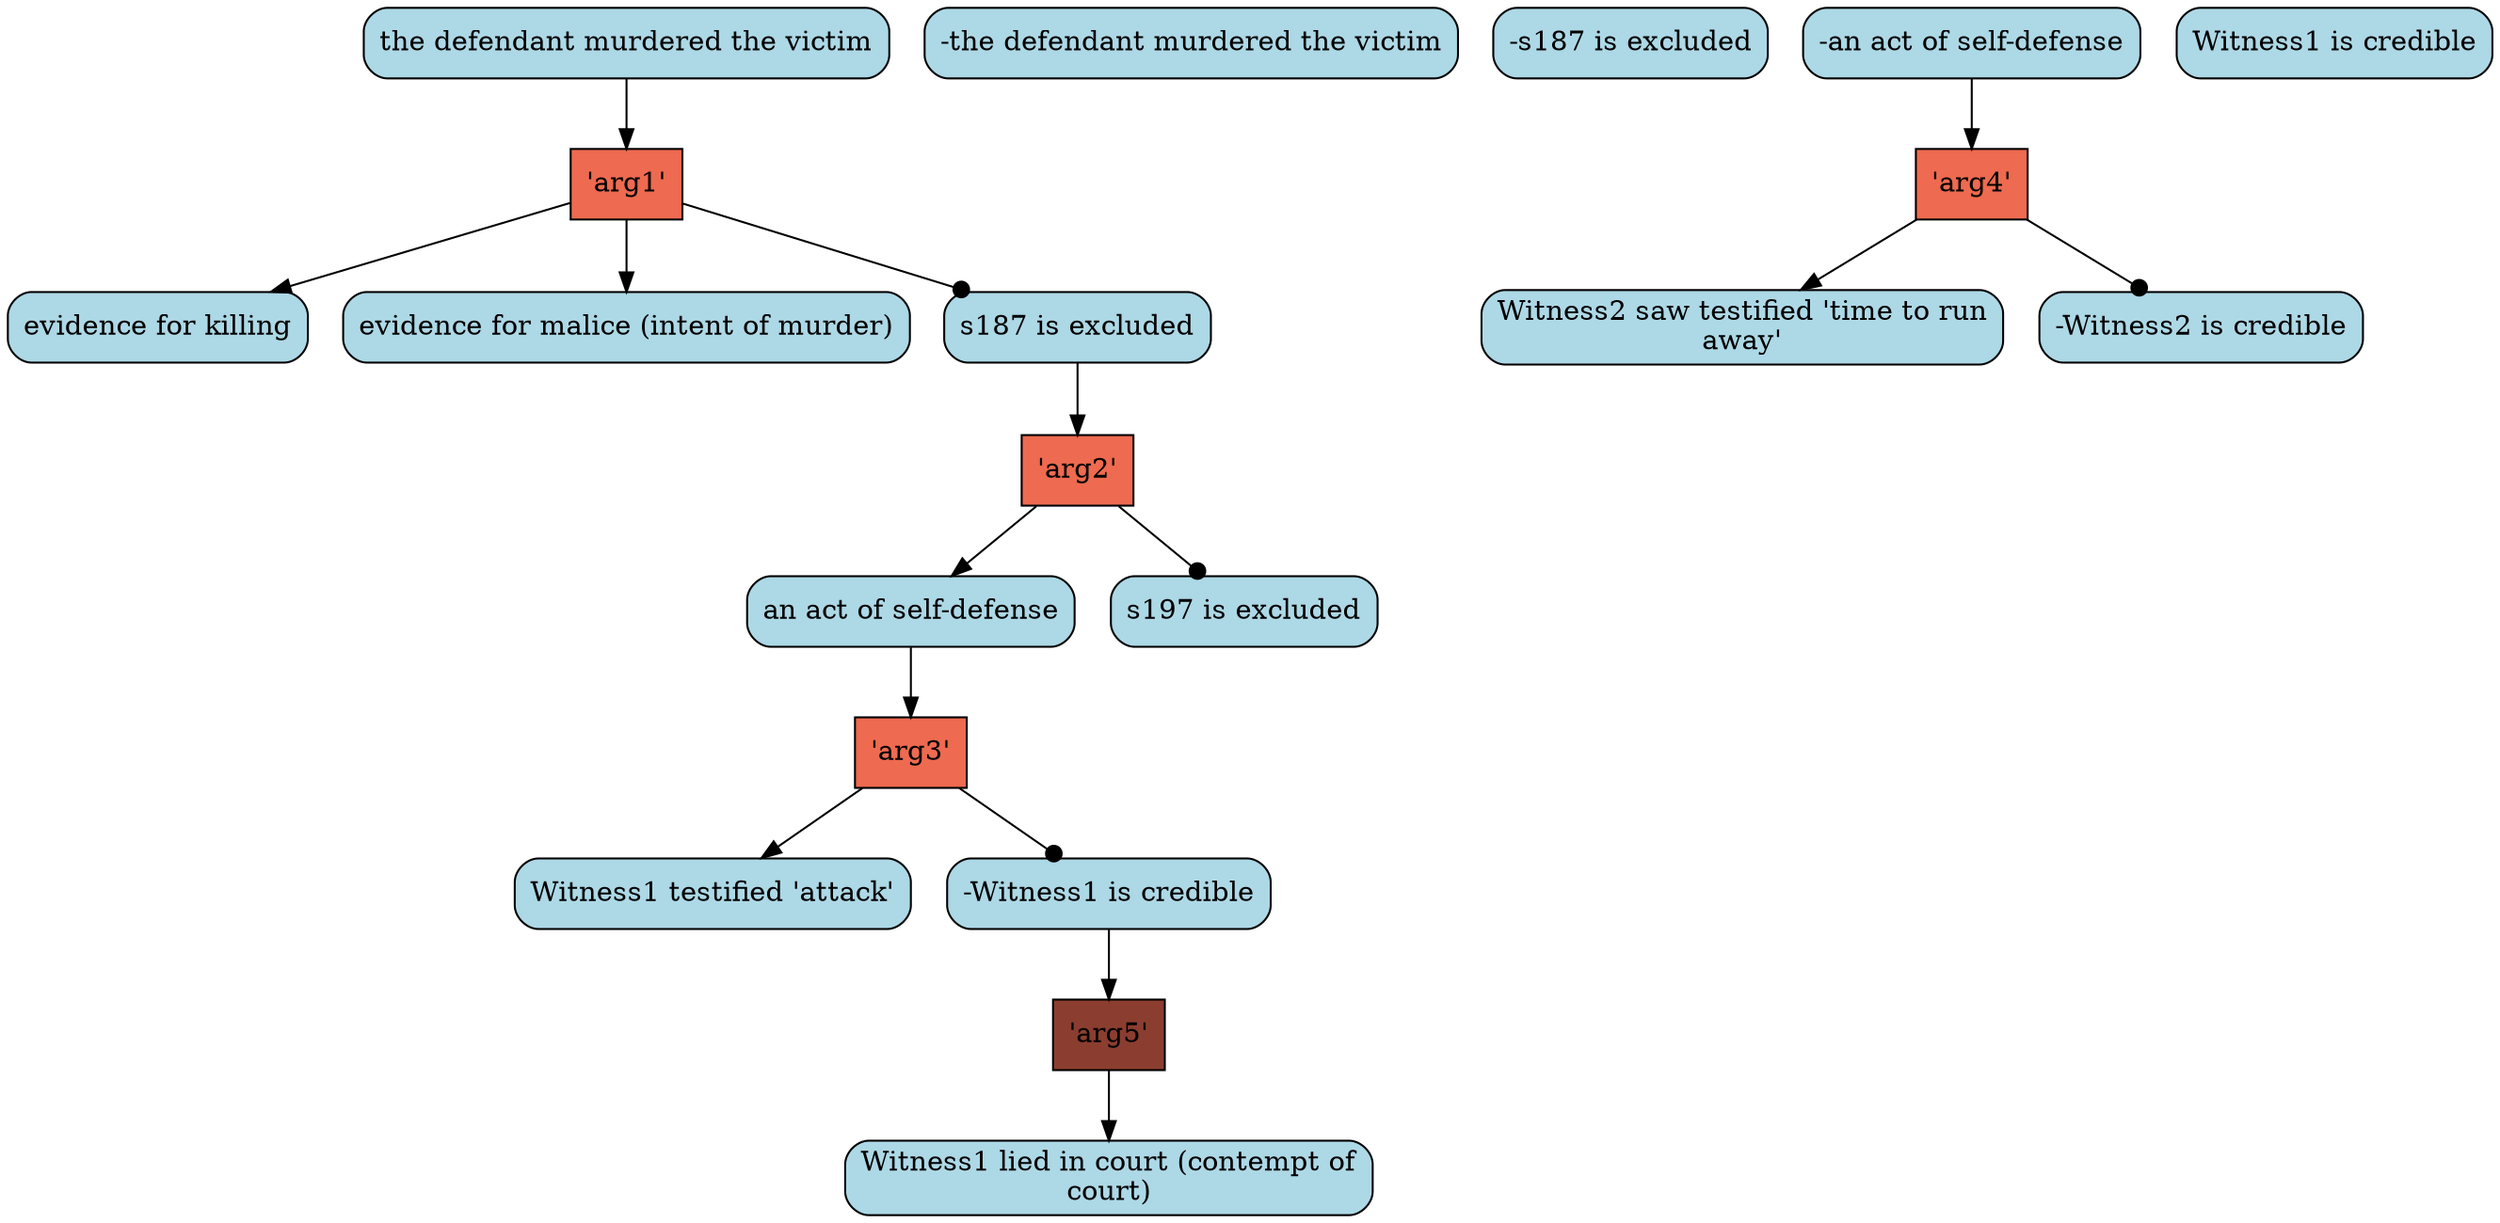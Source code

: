 digraph G{
"'arg1'" [color="black", fillcolor="coral2",fixedsize=false, shape=box, style="filled"];
"the defendant murdered the victim" [color="black", fillcolor="lightblue", fixedsize=false,  shape="box", style="rounded,filled"];
"-the defendant murdered the victim" [color="black", fillcolor="lightblue", fixedsize=false,  shape="box", style="rounded,filled"];
"evidence for killing" [color="black", fillcolor="lightblue", fixedsize=false,  shape="box", style="rounded,filled"];
"evidence for malice (intent of murder)" [color="black", fillcolor="lightblue", fixedsize=false,  shape="box", style="rounded,filled"];
"s187 is excluded" [color="black", fillcolor="lightblue", fixedsize=false,  shape="box", style="rounded,filled"];
"'arg2'" [color="black", fillcolor="coral2",fixedsize=false, shape=box, style="filled"];
"-s187 is excluded" [color="black", fillcolor="lightblue", fixedsize=false,  shape="box", style="rounded,filled"];
"an act of self-defense" [color="black", fillcolor="lightblue", fixedsize=false,  shape="box", style="rounded,filled"];
"s197 is excluded" [color="black", fillcolor="lightblue", fixedsize=false,  shape="box", style="rounded,filled"];
"'arg3'" [color="black", fillcolor="coral2",fixedsize=false, shape=box, style="filled"];
"-an act of self-defense" [color="black", fillcolor="lightblue", fixedsize=false,  shape="box", style="rounded,filled"];
"Witness1 testified 'attack'" [color="black", fillcolor="lightblue", fixedsize=false,  shape="box", style="rounded,filled"];
"-Witness1 is credible" [color="black", fillcolor="lightblue", fixedsize=false,  shape="box", style="rounded,filled"];
"'arg4'" [color="black", fillcolor="coral2",fixedsize=false, shape=box, style="filled"];
"Witness2 saw testified 'time to run\naway'" [color="black", fillcolor="lightblue", fixedsize=false,  shape="box", style="rounded,filled"];
"-Witness2 is credible" [color="black", fillcolor="lightblue", fixedsize=false,  shape="box", style="rounded,filled"];
"'arg5'" [color="black", fillcolor="coral4",fixedsize=false, shape=box, style="filled"];
"Witness1 is credible" [color="black", fillcolor="lightblue", fixedsize=false,  shape="box", style="rounded,filled"];
"Witness1 lied in court (contempt of\ncourt)" [color="black", fillcolor="lightblue", fixedsize=false,  shape="box", style="rounded,filled"];
"the defendant murdered the victim" -> "'arg1'" ;
"'arg1'" -> "evidence for killing" ;
"'arg1'" -> "evidence for malice (intent of murder)" ;
"'arg1'" -> "s187 is excluded" [arrowhead=dot] ;
"s187 is excluded" -> "'arg2'" ;
"'arg2'" -> "an act of self-defense" ;
"'arg2'" -> "s197 is excluded" [arrowhead=dot] ;
"an act of self-defense" -> "'arg3'" ;
"'arg3'" -> "Witness1 testified 'attack'" ;
"'arg3'" -> "-Witness1 is credible" [arrowhead=dot] ;
"-an act of self-defense" -> "'arg4'" ;
"'arg4'" -> "Witness2 saw testified 'time to run\naway'" ;
"'arg4'" -> "-Witness2 is credible" [arrowhead=dot] ;
"-Witness1 is credible" -> "'arg5'" ;
"'arg5'" -> "Witness1 lied in court (contempt of\ncourt)" ;
}
